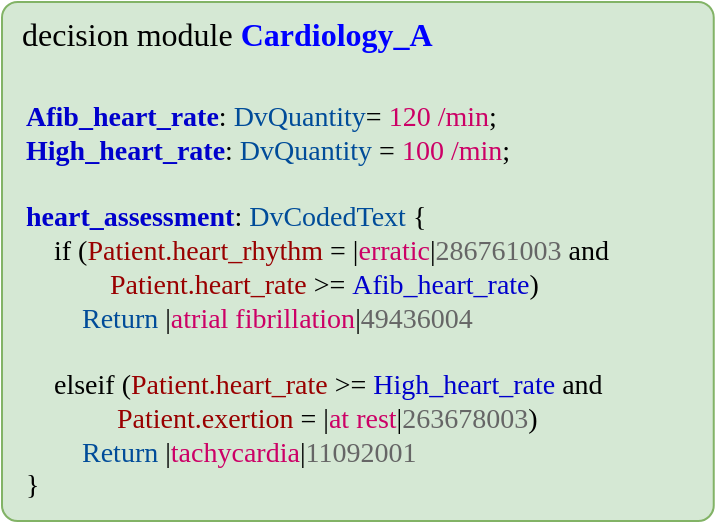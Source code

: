 <mxfile version="12.6.5" type="device"><diagram id="-mjmxiD4SZ3i_Z-_ZSI0" name="Page-1"><mxGraphModel dx="1368" dy="816" grid="1" gridSize="10" guides="1" tooltips="1" connect="1" arrows="1" fold="1" page="1" pageScale="1" pageWidth="1169" pageHeight="827" math="0" shadow="0"><root><mxCell id="0"/><mxCell id="1" parent="0"/><mxCell id="RvP3062w9t06JpOHgTbH-71" value="&lt;div style=&quot;text-align: center ; font-size: 16px&quot;&gt;decision module&amp;nbsp;&lt;b style=&quot;font-size: 16px&quot;&gt;&lt;font color=&quot;#0000ff&quot; style=&quot;font-size: 16px&quot;&gt;Cardiology_A&lt;/font&gt;&lt;/b&gt;&lt;/div&gt;&lt;font color=&quot;#595959&quot; style=&quot;font-size: 16px&quot;&gt;&lt;div style=&quot;text-align: center ; font-size: 16px&quot;&gt;&lt;span style=&quot;font-size: 16px&quot;&gt;&amp;nbsp; &amp;nbsp; &amp;nbsp; &amp;nbsp; &amp;nbsp;&lt;/span&gt;&lt;span style=&quot;font-size: 16px&quot;&gt;&amp;nbsp; &amp;nbsp; &amp;nbsp; &amp;nbsp;&lt;/span&gt;&lt;/div&gt;&lt;/font&gt;" style="rounded=1;whiteSpace=wrap;html=1;fontSize=16;arcSize=3;verticalAlign=top;fillColor=#d5e8d4;strokeColor=#82b366;align=left;spacingLeft=8;fontFamily=Tahoma;" parent="1" vertex="1"><mxGeometry x="40" y="40" width="355.87" height="259.5" as="geometry"/></mxCell><mxCell id="G-r-zr2X4jl4nzTnfI1M-2" value="&lt;b&gt;&lt;font color=&quot;#0000cc&quot;&gt;Afib_heart_rate&lt;/font&gt;&lt;/b&gt;:&amp;nbsp;&lt;font color=&quot;#004c99&quot;&gt;DvQuantity&lt;/font&gt;= &lt;font color=&quot;#cc0066&quot;&gt;120 /min&lt;/font&gt;;&lt;br&gt;&lt;b&gt;&lt;font color=&quot;#0000cc&quot;&gt;High_heart_rate&lt;/font&gt;&lt;/b&gt;:&amp;nbsp;&lt;font color=&quot;#004c99&quot;&gt;DvQuantity&lt;/font&gt;&amp;nbsp;= &lt;font color=&quot;#cc0066&quot;&gt;100 /min&lt;/font&gt;;&lt;br&gt;&lt;br&gt;&lt;b&gt;&lt;font color=&quot;#0000cc&quot;&gt;heart_assessment&lt;/font&gt;&lt;/b&gt;: &lt;font color=&quot;#004c99&quot;&gt;DvCodedText&lt;/font&gt;&amp;nbsp;{&lt;br&gt;&amp;nbsp; &amp;nbsp;&amp;nbsp;if&amp;nbsp;(&lt;font color=&quot;#990000&quot;&gt;Patient.heart_rhythm&lt;/font&gt;&amp;nbsp;= |&lt;font color=&quot;#cc0066&quot;&gt;erratic&lt;/font&gt;|&lt;font color=&quot;#666666&quot;&gt;286761003&lt;/font&gt;&amp;nbsp;and&amp;nbsp;&lt;br&gt;&amp;nbsp; &amp;nbsp; &amp;nbsp; &amp;nbsp; &amp;nbsp; &amp;nbsp; &lt;font color=&quot;#990000&quot;&gt;Patient.heart_rate&lt;/font&gt;&amp;nbsp;&amp;gt;=&amp;nbsp;&lt;font color=&quot;#0000cc&quot;&gt;Afib_heart_rate&lt;/font&gt;)&lt;br&gt;&amp;nbsp; &amp;nbsp; &amp;nbsp; &amp;nbsp;&amp;nbsp;&lt;span style=&quot;color: rgb(0 , 76 , 153)&quot;&gt;Return&lt;/span&gt;&amp;nbsp;|&lt;font color=&quot;#cc0066&quot;&gt;atrial fibrillation&lt;/font&gt;|&lt;font color=&quot;#666666&quot;&gt;49436004&lt;/font&gt;&lt;br&gt;&lt;br&gt;&amp;nbsp; &amp;nbsp;&amp;nbsp;elseif&amp;nbsp;(&lt;span style=&quot;color: rgb(153 , 0 , 0)&quot;&gt;Patient.heart_rate&lt;/span&gt;&amp;nbsp;&amp;gt;=&amp;nbsp;&lt;font color=&quot;#0000cc&quot;&gt;High_heart_rate&lt;/font&gt;&amp;nbsp;and&lt;br&gt;&amp;nbsp; &amp;nbsp; &amp;nbsp; &amp;nbsp; &amp;nbsp; &amp;nbsp; &amp;nbsp;&lt;font color=&quot;#990000&quot;&gt;Patient.exertion&lt;/font&gt;&amp;nbsp;= |&lt;font color=&quot;#cc0066&quot;&gt;at rest&lt;/font&gt;|&lt;font color=&quot;#666666&quot;&gt;263678003&lt;/font&gt;)&lt;br&gt;&amp;nbsp; &amp;nbsp; &amp;nbsp; &amp;nbsp; &lt;font color=&quot;#004c99&quot;&gt;Return&lt;/font&gt;&amp;nbsp;|&lt;font color=&quot;#cc0066&quot;&gt;tachycardia&lt;/font&gt;|&lt;font color=&quot;#666666&quot;&gt;11092001&lt;/font&gt;&lt;br&gt;}" style="text;align=left;verticalAlign=middle;resizable=0;points=[];autosize=1;fontSize=14;fontFamily=Tahoma;html=1;" parent="1" vertex="1"><mxGeometry x="50" y="84.75" width="350" height="210" as="geometry"/></mxCell></root></mxGraphModel></diagram></mxfile>